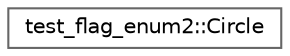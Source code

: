 digraph "类继承关系图"
{
 // LATEX_PDF_SIZE
  bgcolor="transparent";
  edge [fontname=Helvetica,fontsize=10,labelfontname=Helvetica,labelfontsize=10];
  node [fontname=Helvetica,fontsize=10,shape=box,height=0.2,width=0.4];
  rankdir="LR";
  Node0 [id="Node000000",label="test_flag_enum2::Circle",height=0.2,width=0.4,color="grey40", fillcolor="white", style="filled",URL="$structtest__flag__enum2_1_1_circle.html",tooltip=" "];
}
